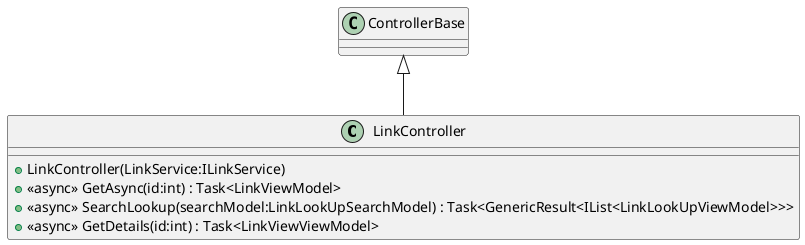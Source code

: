 @startuml
class LinkController {
    + LinkController(LinkService:ILinkService)
    + <<async>> GetAsync(id:int) : Task<LinkViewModel>
    + <<async>> SearchLookup(searchModel:LinkLookUpSearchModel) : Task<GenericResult<IList<LinkLookUpViewModel>>>
    + <<async>> GetDetails(id:int) : Task<LinkViewViewModel>
}
ControllerBase <|-- LinkController
@enduml
